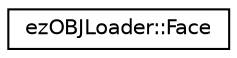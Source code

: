 digraph "Graphical Class Hierarchy"
{
 // LATEX_PDF_SIZE
  edge [fontname="Helvetica",fontsize="10",labelfontname="Helvetica",labelfontsize="10"];
  node [fontname="Helvetica",fontsize="10",shape=record];
  rankdir="LR";
  Node0 [label="ezOBJLoader::Face",height=0.2,width=0.4,color="black", fillcolor="white", style="filled",URL="$d2/d35/structez_o_b_j_loader_1_1_face.htm",tooltip="Holds all data about one face (ie. polygon, not only triangles)."];
}
